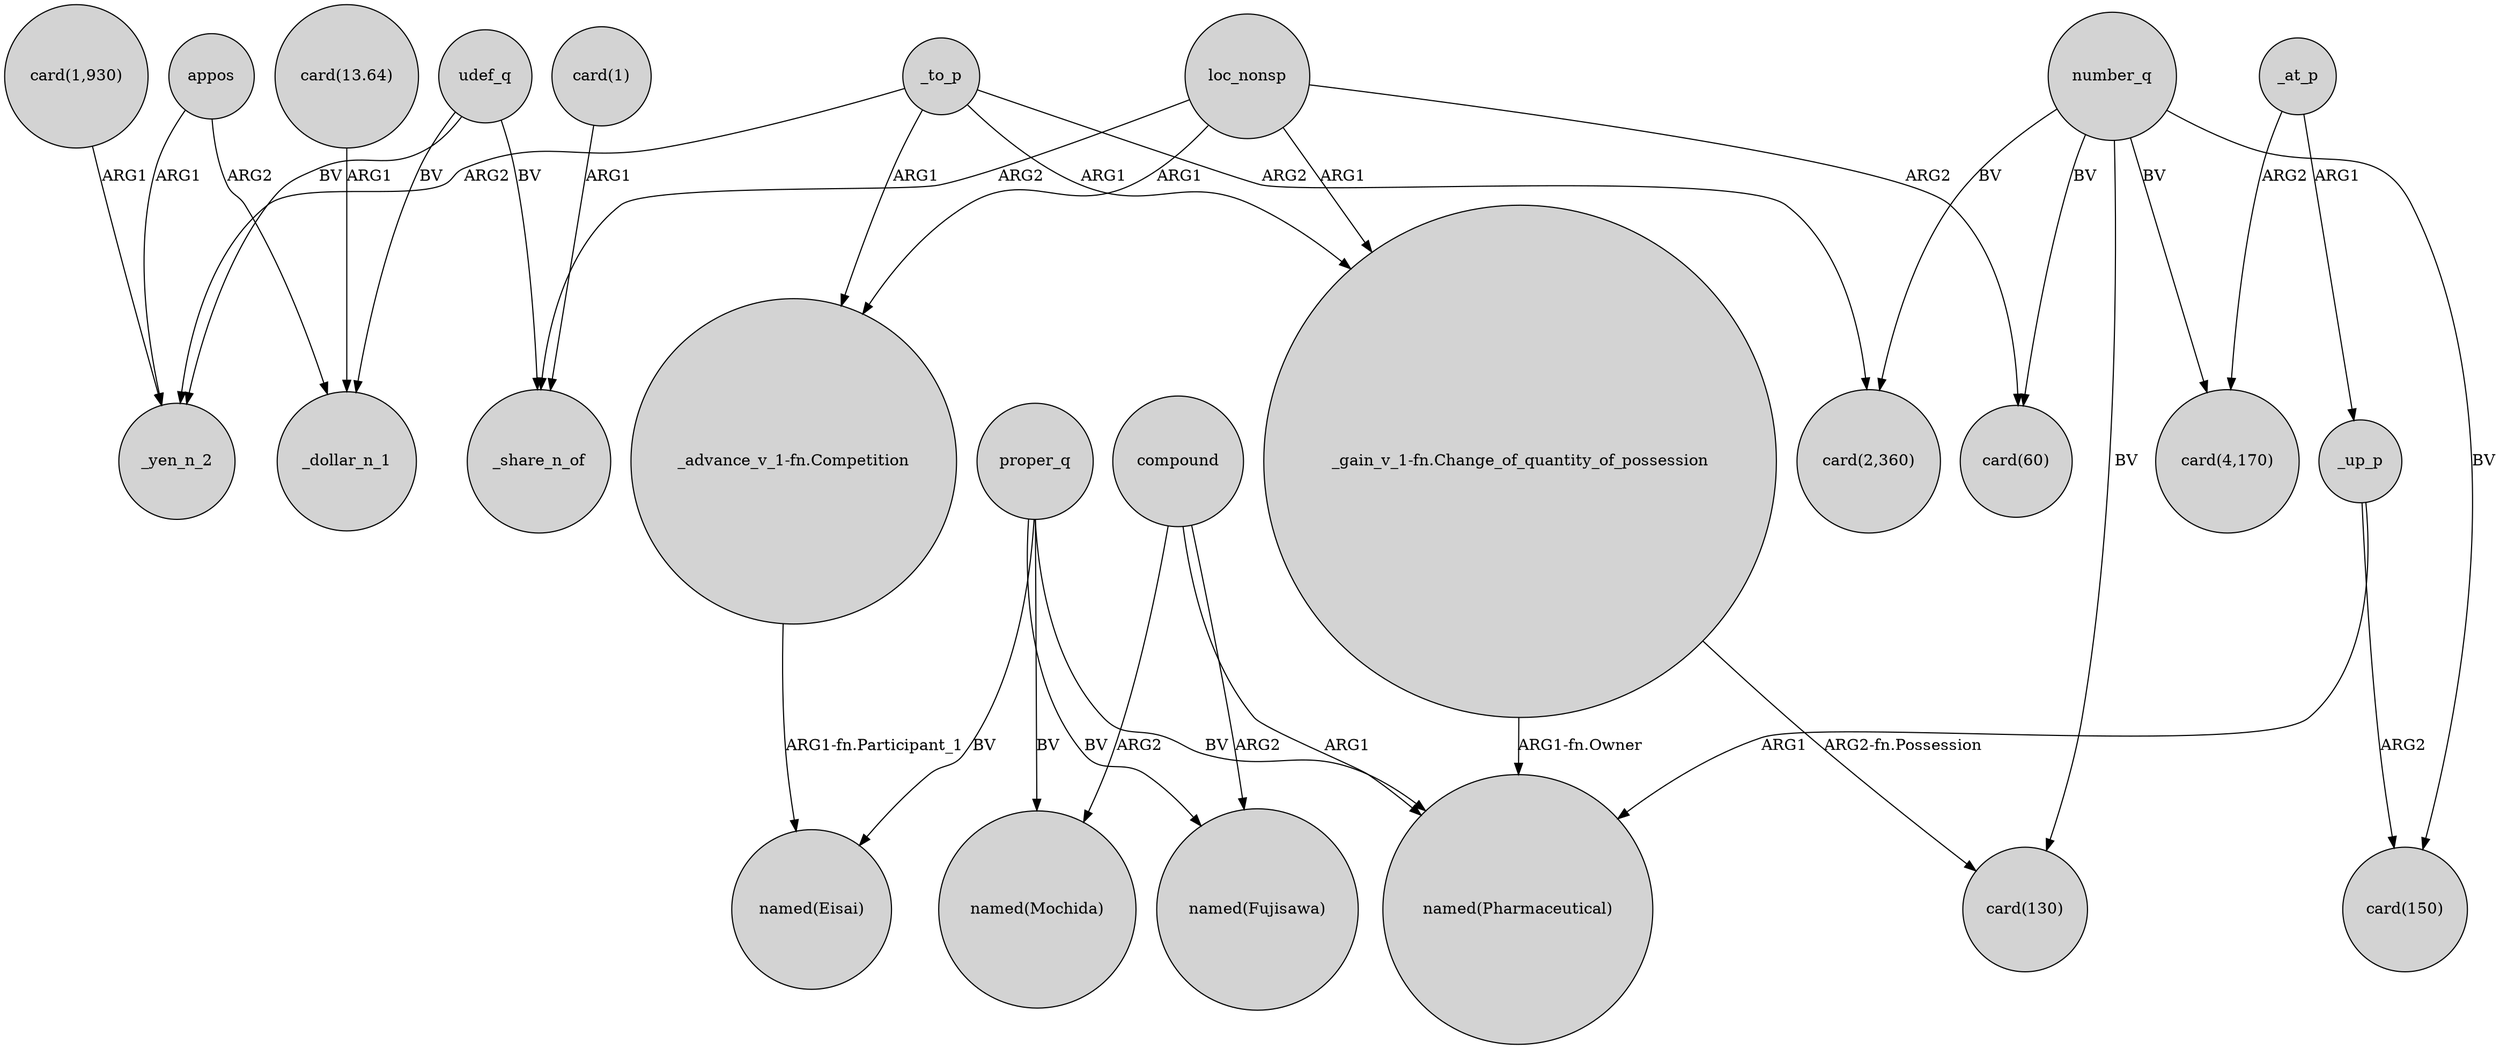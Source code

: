 digraph {
	node [shape=circle style=filled]
	"_gain_v_1-fn.Change_of_quantity_of_possession" -> "card(130)" [label="ARG2-fn.Possession"]
	compound -> "named(Mochida)" [label=ARG2]
	appos -> _yen_n_2 [label=ARG1]
	compound -> "named(Pharmaceutical)" [label=ARG1]
	loc_nonsp -> "_gain_v_1-fn.Change_of_quantity_of_possession" [label=ARG1]
	_to_p -> "card(2,360)" [label=ARG2]
	proper_q -> "named(Mochida)" [label=BV]
	loc_nonsp -> "card(60)" [label=ARG2]
	proper_q -> "named(Pharmaceutical)" [label=BV]
	_at_p -> "card(4,170)" [label=ARG2]
	number_q -> "card(60)" [label=BV]
	number_q -> "card(130)" [label=BV]
	number_q -> "card(4,170)" [label=BV]
	"_gain_v_1-fn.Change_of_quantity_of_possession" -> "named(Pharmaceutical)" [label="ARG1-fn.Owner"]
	appos -> _dollar_n_1 [label=ARG2]
	"card(13.64)" -> _dollar_n_1 [label=ARG1]
	_up_p -> "named(Pharmaceutical)" [label=ARG1]
	_to_p -> _yen_n_2 [label=ARG2]
	"_advance_v_1-fn.Competition" -> "named(Eisai)" [label="ARG1-fn.Participant_1"]
	"card(1)" -> _share_n_of [label=ARG1]
	number_q -> "card(2,360)" [label=BV]
	number_q -> "card(150)" [label=BV]
	compound -> "named(Fujisawa)" [label=ARG2]
	udef_q -> _share_n_of [label=BV]
	udef_q -> _dollar_n_1 [label=BV]
	proper_q -> "named(Fujisawa)" [label=BV]
	_to_p -> "_advance_v_1-fn.Competition" [label=ARG1]
	loc_nonsp -> "_advance_v_1-fn.Competition" [label=ARG1]
	_at_p -> _up_p [label=ARG1]
	proper_q -> "named(Eisai)" [label=BV]
	loc_nonsp -> _share_n_of [label=ARG2]
	"card(1,930)" -> _yen_n_2 [label=ARG1]
	_up_p -> "card(150)" [label=ARG2]
	_to_p -> "_gain_v_1-fn.Change_of_quantity_of_possession" [label=ARG1]
	udef_q -> _yen_n_2 [label=BV]
}
